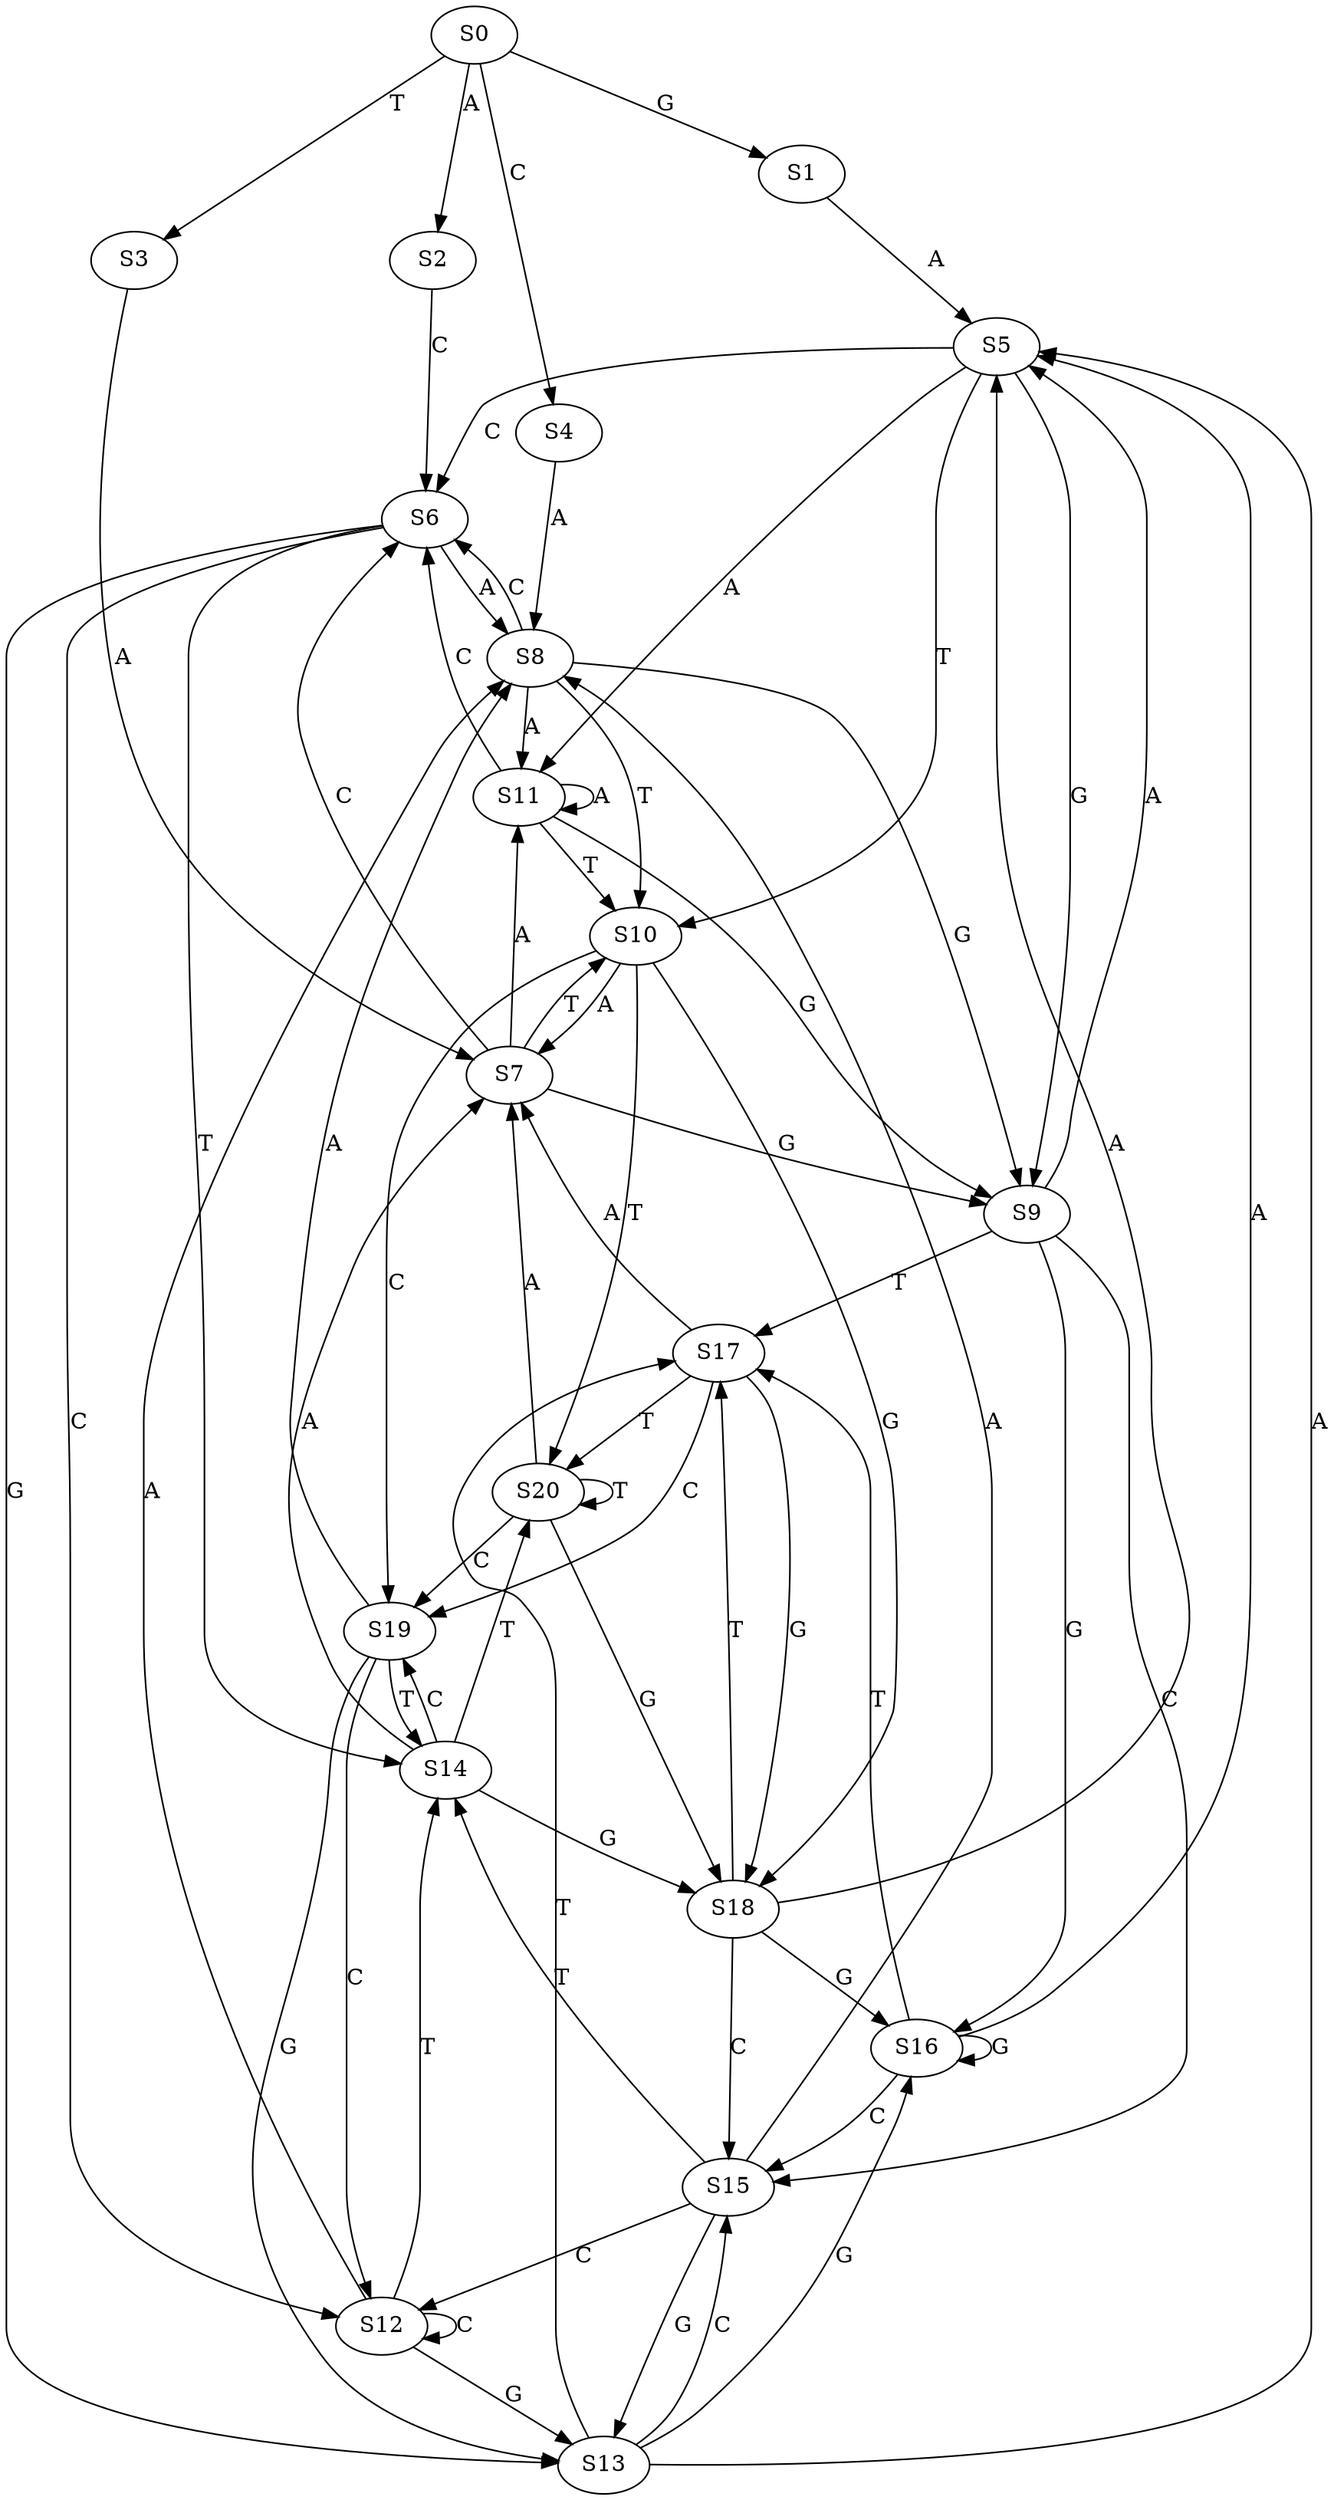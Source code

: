 strict digraph  {
	S0 -> S1 [ label = G ];
	S0 -> S2 [ label = A ];
	S0 -> S3 [ label = T ];
	S0 -> S4 [ label = C ];
	S1 -> S5 [ label = A ];
	S2 -> S6 [ label = C ];
	S3 -> S7 [ label = A ];
	S4 -> S8 [ label = A ];
	S5 -> S6 [ label = C ];
	S5 -> S9 [ label = G ];
	S5 -> S10 [ label = T ];
	S5 -> S11 [ label = A ];
	S6 -> S12 [ label = C ];
	S6 -> S13 [ label = G ];
	S6 -> S14 [ label = T ];
	S6 -> S8 [ label = A ];
	S7 -> S9 [ label = G ];
	S7 -> S6 [ label = C ];
	S7 -> S11 [ label = A ];
	S7 -> S10 [ label = T ];
	S8 -> S9 [ label = G ];
	S8 -> S6 [ label = C ];
	S8 -> S11 [ label = A ];
	S8 -> S10 [ label = T ];
	S9 -> S15 [ label = C ];
	S9 -> S16 [ label = G ];
	S9 -> S17 [ label = T ];
	S9 -> S5 [ label = A ];
	S10 -> S18 [ label = G ];
	S10 -> S7 [ label = A ];
	S10 -> S19 [ label = C ];
	S10 -> S20 [ label = T ];
	S11 -> S10 [ label = T ];
	S11 -> S9 [ label = G ];
	S11 -> S11 [ label = A ];
	S11 -> S6 [ label = C ];
	S12 -> S12 [ label = C ];
	S12 -> S13 [ label = G ];
	S12 -> S14 [ label = T ];
	S12 -> S8 [ label = A ];
	S13 -> S15 [ label = C ];
	S13 -> S16 [ label = G ];
	S13 -> S17 [ label = T ];
	S13 -> S5 [ label = A ];
	S14 -> S18 [ label = G ];
	S14 -> S19 [ label = C ];
	S14 -> S20 [ label = T ];
	S14 -> S7 [ label = A ];
	S15 -> S12 [ label = C ];
	S15 -> S14 [ label = T ];
	S15 -> S13 [ label = G ];
	S15 -> S8 [ label = A ];
	S16 -> S15 [ label = C ];
	S16 -> S16 [ label = G ];
	S16 -> S5 [ label = A ];
	S16 -> S17 [ label = T ];
	S17 -> S19 [ label = C ];
	S17 -> S18 [ label = G ];
	S17 -> S7 [ label = A ];
	S17 -> S20 [ label = T ];
	S18 -> S16 [ label = G ];
	S18 -> S15 [ label = C ];
	S18 -> S17 [ label = T ];
	S18 -> S5 [ label = A ];
	S19 -> S14 [ label = T ];
	S19 -> S12 [ label = C ];
	S19 -> S13 [ label = G ];
	S19 -> S8 [ label = A ];
	S20 -> S19 [ label = C ];
	S20 -> S20 [ label = T ];
	S20 -> S7 [ label = A ];
	S20 -> S18 [ label = G ];
}
